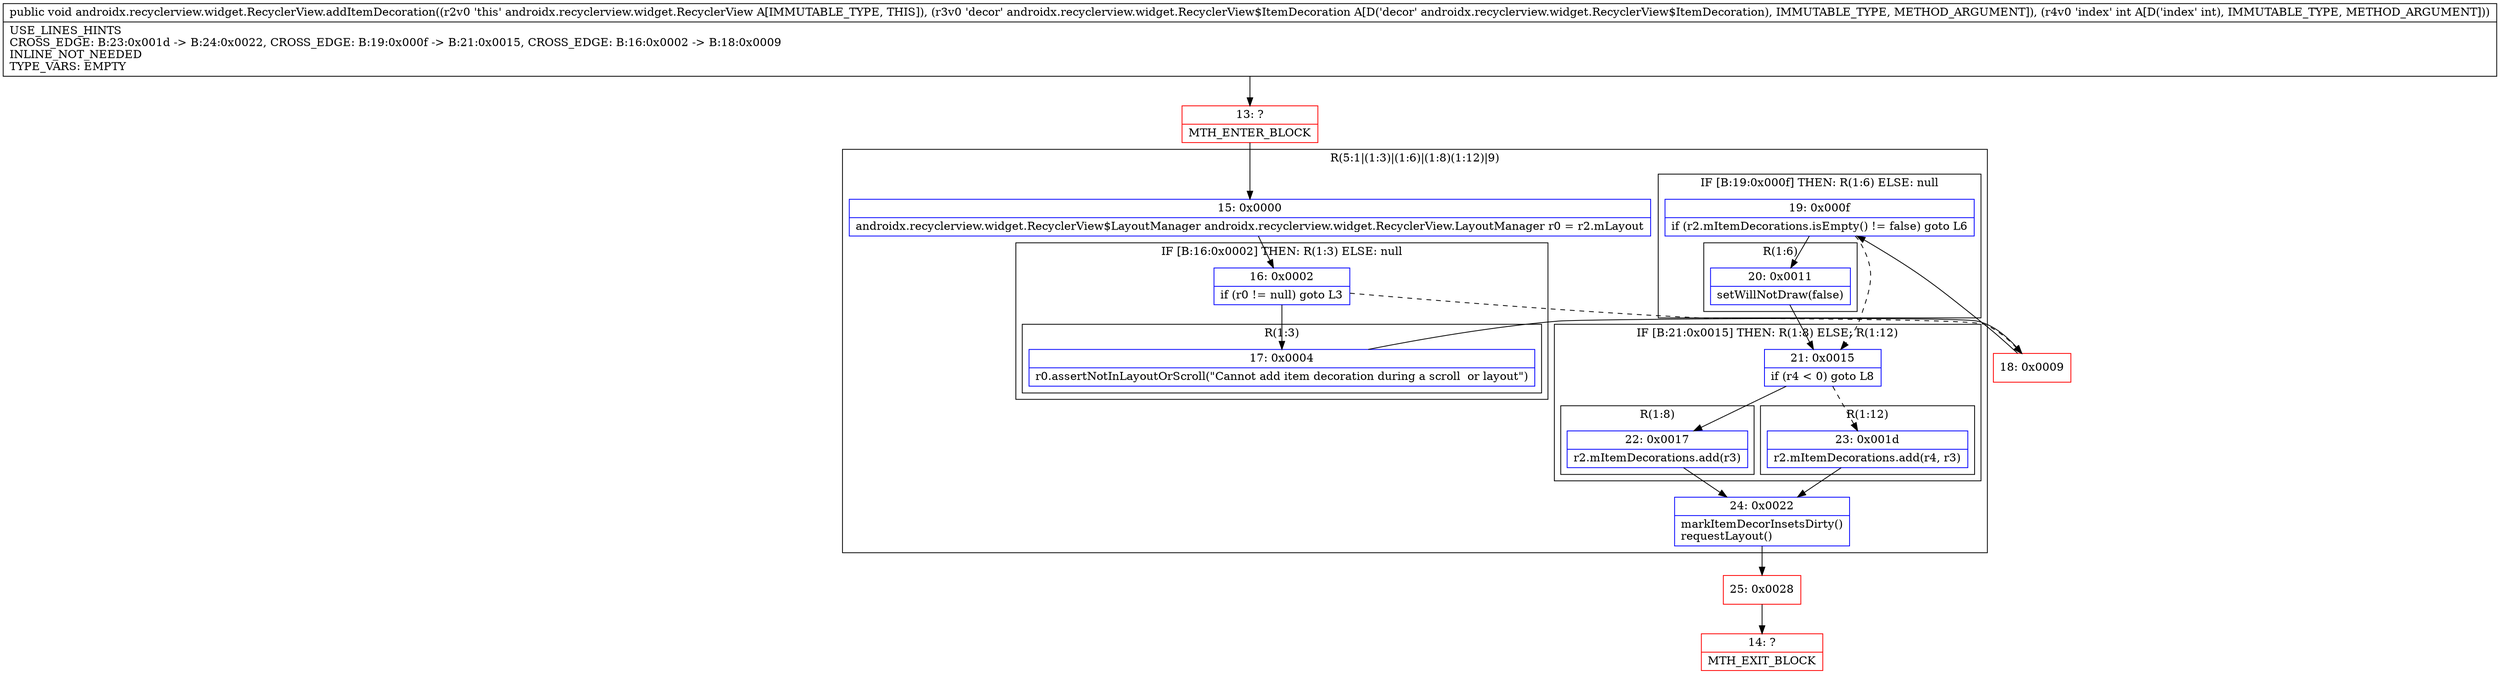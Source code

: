 digraph "CFG forandroidx.recyclerview.widget.RecyclerView.addItemDecoration(Landroidx\/recyclerview\/widget\/RecyclerView$ItemDecoration;I)V" {
subgraph cluster_Region_1460824251 {
label = "R(5:1|(1:3)|(1:6)|(1:8)(1:12)|9)";
node [shape=record,color=blue];
Node_15 [shape=record,label="{15\:\ 0x0000|androidx.recyclerview.widget.RecyclerView$LayoutManager androidx.recyclerview.widget.RecyclerView.LayoutManager r0 = r2.mLayout\l}"];
subgraph cluster_IfRegion_1058463818 {
label = "IF [B:16:0x0002] THEN: R(1:3) ELSE: null";
node [shape=record,color=blue];
Node_16 [shape=record,label="{16\:\ 0x0002|if (r0 != null) goto L3\l}"];
subgraph cluster_Region_1975117343 {
label = "R(1:3)";
node [shape=record,color=blue];
Node_17 [shape=record,label="{17\:\ 0x0004|r0.assertNotInLayoutOrScroll(\"Cannot add item decoration during a scroll  or layout\")\l}"];
}
}
subgraph cluster_IfRegion_2085064599 {
label = "IF [B:19:0x000f] THEN: R(1:6) ELSE: null";
node [shape=record,color=blue];
Node_19 [shape=record,label="{19\:\ 0x000f|if (r2.mItemDecorations.isEmpty() != false) goto L6\l}"];
subgraph cluster_Region_889803134 {
label = "R(1:6)";
node [shape=record,color=blue];
Node_20 [shape=record,label="{20\:\ 0x0011|setWillNotDraw(false)\l}"];
}
}
subgraph cluster_IfRegion_728966251 {
label = "IF [B:21:0x0015] THEN: R(1:8) ELSE: R(1:12)";
node [shape=record,color=blue];
Node_21 [shape=record,label="{21\:\ 0x0015|if (r4 \< 0) goto L8\l}"];
subgraph cluster_Region_506005094 {
label = "R(1:8)";
node [shape=record,color=blue];
Node_22 [shape=record,label="{22\:\ 0x0017|r2.mItemDecorations.add(r3)\l}"];
}
subgraph cluster_Region_1582438659 {
label = "R(1:12)";
node [shape=record,color=blue];
Node_23 [shape=record,label="{23\:\ 0x001d|r2.mItemDecorations.add(r4, r3)\l}"];
}
}
Node_24 [shape=record,label="{24\:\ 0x0022|markItemDecorInsetsDirty()\lrequestLayout()\l}"];
}
Node_13 [shape=record,color=red,label="{13\:\ ?|MTH_ENTER_BLOCK\l}"];
Node_18 [shape=record,color=red,label="{18\:\ 0x0009}"];
Node_25 [shape=record,color=red,label="{25\:\ 0x0028}"];
Node_14 [shape=record,color=red,label="{14\:\ ?|MTH_EXIT_BLOCK\l}"];
MethodNode[shape=record,label="{public void androidx.recyclerview.widget.RecyclerView.addItemDecoration((r2v0 'this' androidx.recyclerview.widget.RecyclerView A[IMMUTABLE_TYPE, THIS]), (r3v0 'decor' androidx.recyclerview.widget.RecyclerView$ItemDecoration A[D('decor' androidx.recyclerview.widget.RecyclerView$ItemDecoration), IMMUTABLE_TYPE, METHOD_ARGUMENT]), (r4v0 'index' int A[D('index' int), IMMUTABLE_TYPE, METHOD_ARGUMENT]))  | USE_LINES_HINTS\lCROSS_EDGE: B:23:0x001d \-\> B:24:0x0022, CROSS_EDGE: B:19:0x000f \-\> B:21:0x0015, CROSS_EDGE: B:16:0x0002 \-\> B:18:0x0009\lINLINE_NOT_NEEDED\lTYPE_VARS: EMPTY\l}"];
MethodNode -> Node_13;Node_15 -> Node_16;
Node_16 -> Node_17;
Node_16 -> Node_18[style=dashed];
Node_17 -> Node_18;
Node_19 -> Node_20;
Node_19 -> Node_21[style=dashed];
Node_20 -> Node_21;
Node_21 -> Node_22;
Node_21 -> Node_23[style=dashed];
Node_22 -> Node_24;
Node_23 -> Node_24;
Node_24 -> Node_25;
Node_13 -> Node_15;
Node_18 -> Node_19;
Node_25 -> Node_14;
}

